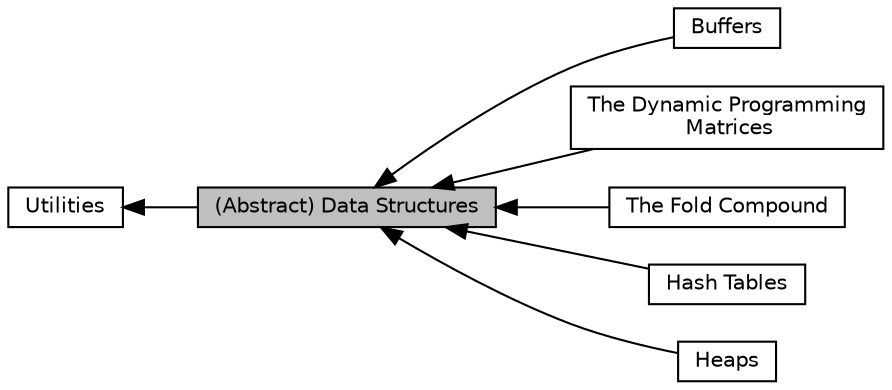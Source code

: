 digraph "(Abstract) Data Structures"
{
  bgcolor="transparent";
  edge [fontname="Helvetica",fontsize="10",labelfontname="Helvetica",labelfontsize="10"];
  node [fontname="Helvetica",fontsize="10",shape=box];
  rankdir=LR;
  Node7 [label="Buffers",height=0.2,width=0.4,color="black",URL="$group__buffer__utils.html",tooltip="Functions that provide dynamically buffered stream-like data structures."];
  Node1 [label="(Abstract) Data Structures",height=0.2,width=0.4,color="black", fillcolor="grey75", style="filled", fontcolor="black",tooltip="All datastructures and typedefs shared among the ViennaRNA Package can be found here."];
  Node4 [label="The Dynamic Programming\l Matrices",height=0.2,width=0.4,color="black",URL="$group__dp__matrices.html",tooltip="This module provides interfaces that deal with creation and destruction of dynamic programming matric..."];
  Node3 [label="The Fold Compound",height=0.2,width=0.4,color="black",URL="$group__fold__compound.html",tooltip="This module provides interfaces that deal with the most basic data structure used in structure predic..."];
  Node5 [label="Hash Tables",height=0.2,width=0.4,color="black",URL="$group__hash__table__utils.html",tooltip="Various implementations of hash table functions."];
  Node6 [label="Heaps",height=0.2,width=0.4,color="black",URL="$group__heap__utils.html",tooltip="Interface for an abstract implementation of a heap data structure."];
  Node2 [label="Utilities",height=0.2,width=0.4,color="black",URL="$group__utils.html",tooltip=" "];
  Node2->Node1 [shape=plaintext, dir="back", style="solid"];
  Node1->Node3 [shape=plaintext, dir="back", style="solid"];
  Node1->Node4 [shape=plaintext, dir="back", style="solid"];
  Node1->Node5 [shape=plaintext, dir="back", style="solid"];
  Node1->Node6 [shape=plaintext, dir="back", style="solid"];
  Node1->Node7 [shape=plaintext, dir="back", style="solid"];
}
